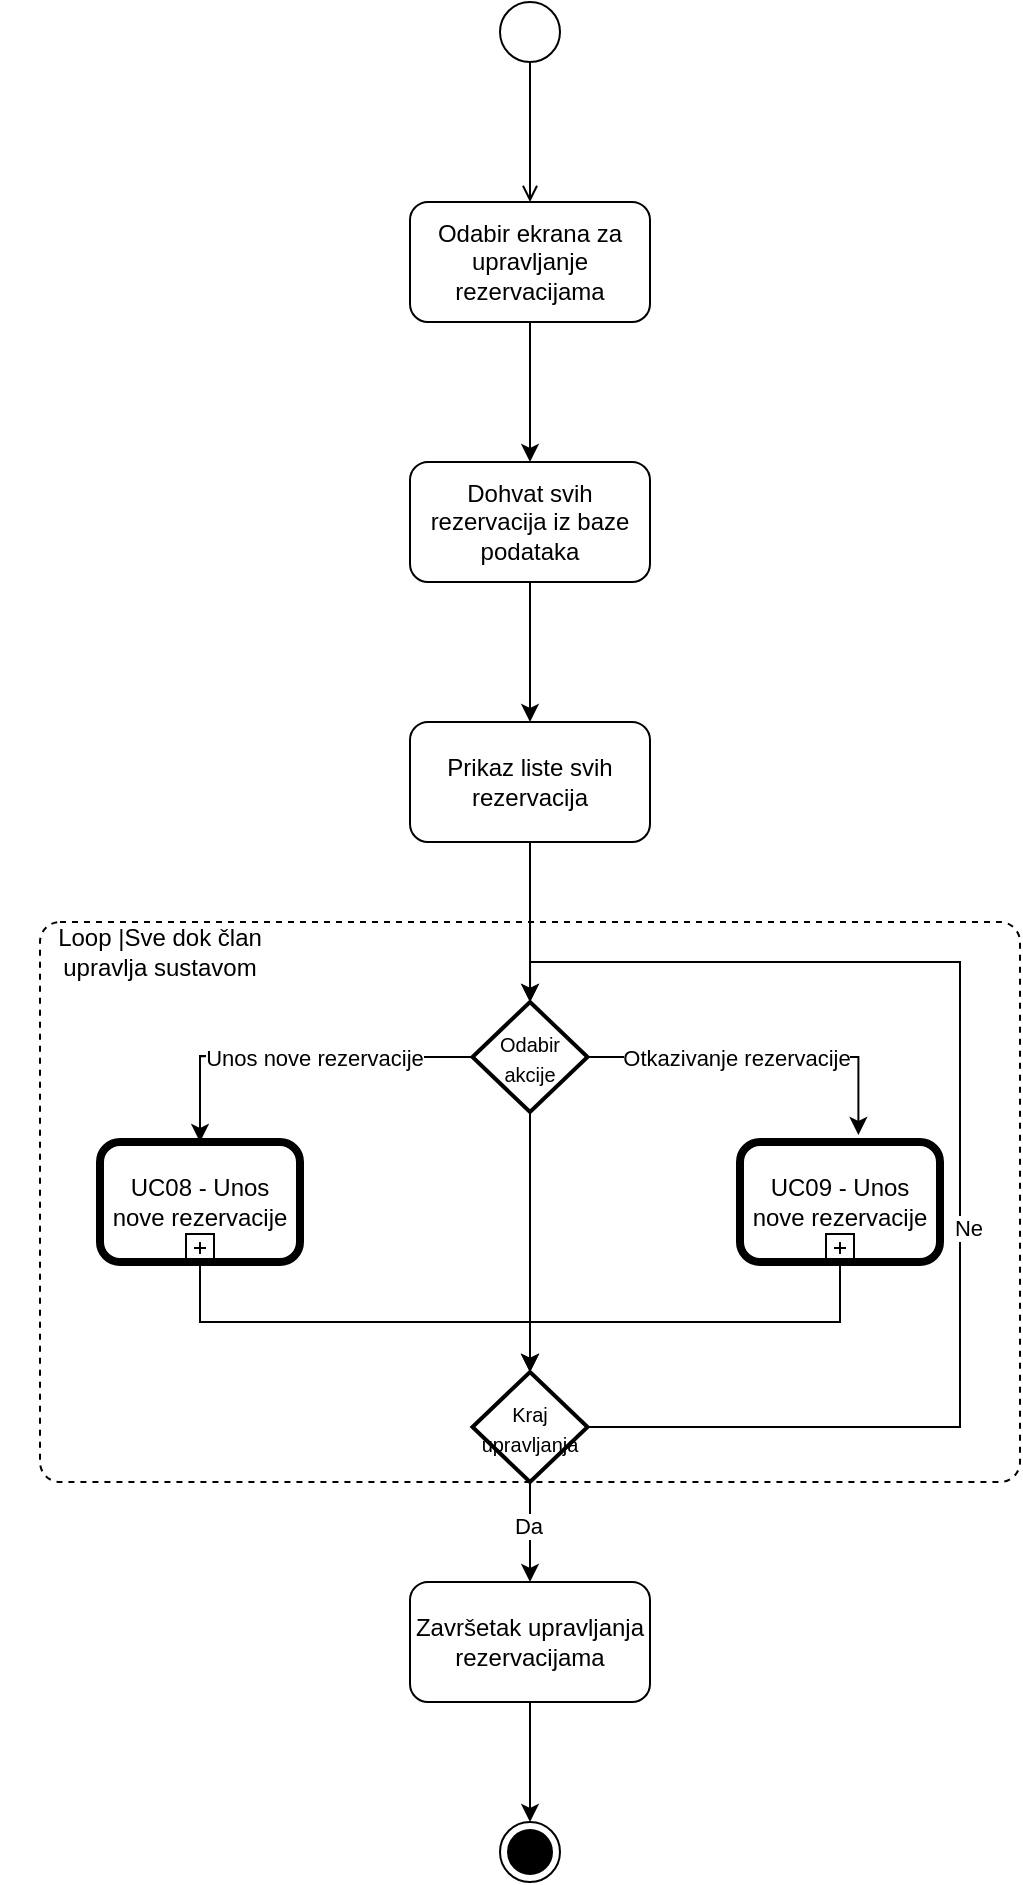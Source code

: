 <mxfile version="24.1.0" type="device">
  <diagram name="Page-1" id="08slAmHaFvXFLs0zb0nz">
    <mxGraphModel dx="1050" dy="621" grid="1" gridSize="10" guides="1" tooltips="1" connect="1" arrows="1" fold="1" page="1" pageScale="1" pageWidth="827" pageHeight="1169" math="0" shadow="0">
      <root>
        <mxCell id="0" />
        <mxCell id="1" parent="0" />
        <mxCell id="-KgLNwUY_77QUvKspgZY-1" value="" style="ellipse;html=1;" parent="1" vertex="1">
          <mxGeometry x="380" y="70" width="30" height="30" as="geometry" />
        </mxCell>
        <mxCell id="-KgLNwUY_77QUvKspgZY-2" value="" style="endArrow=open;html=1;rounded=0;align=center;verticalAlign=top;endFill=0;labelBackgroundColor=none;endSize=6;entryX=0.5;entryY=0;entryDx=0;entryDy=0;" parent="1" source="-KgLNwUY_77QUvKspgZY-1" target="-KgLNwUY_77QUvKspgZY-3" edge="1">
          <mxGeometry relative="1" as="geometry">
            <mxPoint x="395" y="160" as="targetPoint" />
          </mxGeometry>
        </mxCell>
        <mxCell id="-KgLNwUY_77QUvKspgZY-5" style="edgeStyle=orthogonalEdgeStyle;rounded=0;orthogonalLoop=1;jettySize=auto;html=1;exitX=0.5;exitY=1;exitDx=0;exitDy=0;" parent="1" source="-KgLNwUY_77QUvKspgZY-3" target="-KgLNwUY_77QUvKspgZY-4" edge="1">
          <mxGeometry relative="1" as="geometry" />
        </mxCell>
        <mxCell id="-KgLNwUY_77QUvKspgZY-3" value="Odabir ekrana za upravljanje rezervacijama" style="rounded=1;whiteSpace=wrap;html=1;" parent="1" vertex="1">
          <mxGeometry x="335" y="170" width="120" height="60" as="geometry" />
        </mxCell>
        <mxCell id="-KgLNwUY_77QUvKspgZY-7" style="edgeStyle=orthogonalEdgeStyle;rounded=0;orthogonalLoop=1;jettySize=auto;html=1;exitX=0.5;exitY=1;exitDx=0;exitDy=0;entryX=0.5;entryY=0;entryDx=0;entryDy=0;" parent="1" source="-KgLNwUY_77QUvKspgZY-4" target="-KgLNwUY_77QUvKspgZY-6" edge="1">
          <mxGeometry relative="1" as="geometry" />
        </mxCell>
        <mxCell id="-KgLNwUY_77QUvKspgZY-4" value="Dohvat svih rezervacija iz baze podataka" style="rounded=1;whiteSpace=wrap;html=1;" parent="1" vertex="1">
          <mxGeometry x="335" y="300" width="120" height="60" as="geometry" />
        </mxCell>
        <mxCell id="-KgLNwUY_77QUvKspgZY-6" value="Prikaz liste svih rezervacija" style="rounded=1;whiteSpace=wrap;html=1;" parent="1" vertex="1">
          <mxGeometry x="335" y="430" width="120" height="60" as="geometry" />
        </mxCell>
        <mxCell id="-KgLNwUY_77QUvKspgZY-21" style="edgeStyle=orthogonalEdgeStyle;rounded=0;orthogonalLoop=1;jettySize=auto;html=1;exitX=0.5;exitY=1;exitDx=0;exitDy=0;entryX=0.5;entryY=0;entryDx=0;entryDy=0;" parent="1" source="-KgLNwUY_77QUvKspgZY-8" target="-KgLNwUY_77QUvKspgZY-20" edge="1">
          <mxGeometry relative="1" as="geometry" />
        </mxCell>
        <mxCell id="-KgLNwUY_77QUvKspgZY-22" value="Da" style="edgeLabel;html=1;align=center;verticalAlign=middle;resizable=0;points=[];" parent="-KgLNwUY_77QUvKspgZY-21" vertex="1" connectable="0">
          <mxGeometry x="-0.12" y="-1" relative="1" as="geometry">
            <mxPoint as="offset" />
          </mxGeometry>
        </mxCell>
        <mxCell id="-KgLNwUY_77QUvKspgZY-8" value="" style="html=1;align=center;verticalAlign=top;rounded=1;absoluteArcSize=1;arcSize=20;dashed=1;whiteSpace=wrap;" parent="1" vertex="1">
          <mxGeometry x="150" y="530" width="490" height="280" as="geometry" />
        </mxCell>
        <mxCell id="-KgLNwUY_77QUvKspgZY-18" style="edgeStyle=orthogonalEdgeStyle;rounded=0;orthogonalLoop=1;jettySize=auto;html=1;exitX=0;exitY=0.5;exitDx=0;exitDy=0;exitPerimeter=0;entryX=0.5;entryY=0;entryDx=0;entryDy=0;entryPerimeter=0;" parent="1" source="-KgLNwUY_77QUvKspgZY-12" target="-KgLNwUY_77QUvKspgZY-40" edge="1">
          <mxGeometry relative="1" as="geometry">
            <mxPoint x="329.96" y="585" as="sourcePoint" />
            <mxPoint x="234" y="650" as="targetPoint" />
            <Array as="points">
              <mxPoint x="330" y="597" />
              <mxPoint x="230" y="597" />
            </Array>
          </mxGeometry>
        </mxCell>
        <mxCell id="-KgLNwUY_77QUvKspgZY-26" value="Unos nove rezervacije" style="edgeLabel;html=1;align=center;verticalAlign=middle;resizable=0;points=[];" parent="-KgLNwUY_77QUvKspgZY-18" vertex="1" connectable="0">
          <mxGeometry x="-0.111" relative="1" as="geometry">
            <mxPoint as="offset" />
          </mxGeometry>
        </mxCell>
        <mxCell id="-KgLNwUY_77QUvKspgZY-36" style="edgeStyle=orthogonalEdgeStyle;rounded=0;orthogonalLoop=1;jettySize=auto;html=1;exitX=1;exitY=0.5;exitDx=0;exitDy=0;exitPerimeter=0;entryX=0.592;entryY=-0.059;entryDx=0;entryDy=0;entryPerimeter=0;" parent="1" source="-KgLNwUY_77QUvKspgZY-12" target="-KgLNwUY_77QUvKspgZY-44" edge="1">
          <mxGeometry relative="1" as="geometry">
            <mxPoint x="560" y="650" as="targetPoint" />
            <Array as="points">
              <mxPoint x="559" y="598" />
            </Array>
          </mxGeometry>
        </mxCell>
        <mxCell id="-KgLNwUY_77QUvKspgZY-38" value="Otkazivanje rezervacije" style="edgeLabel;html=1;align=center;verticalAlign=middle;resizable=0;points=[];" parent="-KgLNwUY_77QUvKspgZY-36" vertex="1" connectable="0">
          <mxGeometry x="-0.155" y="-4" relative="1" as="geometry">
            <mxPoint y="-4" as="offset" />
          </mxGeometry>
        </mxCell>
        <mxCell id="-KgLNwUY_77QUvKspgZY-12" value="&lt;font style=&quot;font-size: 10px;&quot;&gt;Odabir akcije&lt;/font&gt;" style="strokeWidth=2;html=1;shape=mxgraph.flowchart.decision;whiteSpace=wrap;" parent="1" vertex="1">
          <mxGeometry x="366.25" y="570" width="57.5" height="55" as="geometry" />
        </mxCell>
        <mxCell id="-KgLNwUY_77QUvKspgZY-15" value="Loop |Sve dok član&lt;div&gt;upravlja sustavom&lt;/div&gt;" style="text;html=1;align=center;verticalAlign=middle;whiteSpace=wrap;rounded=0;" parent="1" vertex="1">
          <mxGeometry x="130" y="540" width="160" height="10" as="geometry" />
        </mxCell>
        <mxCell id="-KgLNwUY_77QUvKspgZY-19" value="&lt;font style=&quot;font-size: 10px;&quot;&gt;Kraj upravljanja&lt;/font&gt;" style="strokeWidth=2;html=1;shape=mxgraph.flowchart.decision;whiteSpace=wrap;" parent="1" vertex="1">
          <mxGeometry x="366.25" y="755" width="57.5" height="55" as="geometry" />
        </mxCell>
        <mxCell id="-KgLNwUY_77QUvKspgZY-46" style="edgeStyle=orthogonalEdgeStyle;rounded=0;orthogonalLoop=1;jettySize=auto;html=1;exitX=0.5;exitY=1;exitDx=0;exitDy=0;" parent="1" source="-KgLNwUY_77QUvKspgZY-20" target="-KgLNwUY_77QUvKspgZY-45" edge="1">
          <mxGeometry relative="1" as="geometry" />
        </mxCell>
        <mxCell id="-KgLNwUY_77QUvKspgZY-20" value="Završetak upravljanja rezervacijama" style="rounded=1;whiteSpace=wrap;html=1;" parent="1" vertex="1">
          <mxGeometry x="335" y="860" width="120" height="60" as="geometry" />
        </mxCell>
        <mxCell id="-KgLNwUY_77QUvKspgZY-13" style="edgeStyle=orthogonalEdgeStyle;rounded=0;orthogonalLoop=1;jettySize=auto;html=1;exitX=0.5;exitY=1;exitDx=0;exitDy=0;" parent="1" source="-KgLNwUY_77QUvKspgZY-6" target="-KgLNwUY_77QUvKspgZY-12" edge="1">
          <mxGeometry relative="1" as="geometry" />
        </mxCell>
        <mxCell id="-KgLNwUY_77QUvKspgZY-23" style="edgeStyle=orthogonalEdgeStyle;rounded=0;orthogonalLoop=1;jettySize=auto;html=1;exitX=1;exitY=0.5;exitDx=0;exitDy=0;exitPerimeter=0;entryX=0.5;entryY=0;entryDx=0;entryDy=0;entryPerimeter=0;" parent="1" source="-KgLNwUY_77QUvKspgZY-19" target="-KgLNwUY_77QUvKspgZY-12" edge="1">
          <mxGeometry relative="1" as="geometry">
            <Array as="points">
              <mxPoint x="610" y="783" />
              <mxPoint x="610" y="550" />
              <mxPoint x="395" y="550" />
            </Array>
          </mxGeometry>
        </mxCell>
        <mxCell id="-KgLNwUY_77QUvKspgZY-24" value="Ne" style="edgeLabel;html=1;align=center;verticalAlign=middle;resizable=0;points=[];" parent="-KgLNwUY_77QUvKspgZY-23" vertex="1" connectable="0">
          <mxGeometry x="-0.123" y="-4" relative="1" as="geometry">
            <mxPoint as="offset" />
          </mxGeometry>
        </mxCell>
        <mxCell id="-KgLNwUY_77QUvKspgZY-25" style="edgeStyle=orthogonalEdgeStyle;rounded=0;orthogonalLoop=1;jettySize=auto;html=1;exitX=0.5;exitY=1;exitDx=0;exitDy=0;entryX=0.5;entryY=0;entryDx=0;entryDy=0;entryPerimeter=0;exitPerimeter=0;" parent="1" source="-KgLNwUY_77QUvKspgZY-40" target="-KgLNwUY_77QUvKspgZY-19" edge="1">
          <mxGeometry relative="1" as="geometry">
            <mxPoint x="230" y="710" as="sourcePoint" />
            <Array as="points">
              <mxPoint x="230" y="730" />
              <mxPoint x="395" y="730" />
            </Array>
          </mxGeometry>
        </mxCell>
        <mxCell id="-KgLNwUY_77QUvKspgZY-34" style="edgeStyle=orthogonalEdgeStyle;rounded=0;orthogonalLoop=1;jettySize=auto;html=1;exitX=0.5;exitY=1;exitDx=0;exitDy=0;exitPerimeter=0;entryX=0.5;entryY=0;entryDx=0;entryDy=0;entryPerimeter=0;" parent="1" source="-KgLNwUY_77QUvKspgZY-12" target="-KgLNwUY_77QUvKspgZY-19" edge="1">
          <mxGeometry relative="1" as="geometry" />
        </mxCell>
        <mxCell id="-KgLNwUY_77QUvKspgZY-37" style="edgeStyle=orthogonalEdgeStyle;rounded=0;orthogonalLoop=1;jettySize=auto;html=1;exitX=0.5;exitY=1;exitDx=0;exitDy=0;entryX=0.5;entryY=0;entryDx=0;entryDy=0;entryPerimeter=0;exitPerimeter=0;" parent="1" source="-KgLNwUY_77QUvKspgZY-44" target="-KgLNwUY_77QUvKspgZY-19" edge="1">
          <mxGeometry relative="1" as="geometry">
            <mxPoint x="540" y="710" as="sourcePoint" />
            <Array as="points">
              <mxPoint x="550" y="730" />
              <mxPoint x="395" y="730" />
            </Array>
          </mxGeometry>
        </mxCell>
        <mxCell id="-KgLNwUY_77QUvKspgZY-40" value="UC08 - Unos nove rezervacije" style="points=[[0.25,0,0],[0.5,0,0],[0.75,0,0],[1,0.25,0],[1,0.5,0],[1,0.75,0],[0.75,1,0],[0.5,1,0],[0.25,1,0],[0,0.75,0],[0,0.5,0],[0,0.25,0]];shape=mxgraph.bpmn.task;whiteSpace=wrap;rectStyle=rounded;size=10;bpmnShapeType=call;isLoopSub=1;" parent="1" vertex="1">
          <mxGeometry x="180" y="640" width="100" height="60" as="geometry" />
        </mxCell>
        <mxCell id="-KgLNwUY_77QUvKspgZY-44" value="UC09 - Unos nove rezervacije" style="points=[[0.25,0,0],[0.5,0,0],[0.75,0,0],[1,0.25,0],[1,0.5,0],[1,0.75,0],[0.75,1,0],[0.5,1,0],[0.25,1,0],[0,0.75,0],[0,0.5,0],[0,0.25,0]];shape=mxgraph.bpmn.task;whiteSpace=wrap;rectStyle=rounded;size=10;bpmnShapeType=call;isLoopSub=1;" parent="1" vertex="1">
          <mxGeometry x="500" y="640" width="100" height="60" as="geometry" />
        </mxCell>
        <mxCell id="-KgLNwUY_77QUvKspgZY-45" value="" style="ellipse;html=1;shape=endState;fillColor=strokeColor;" parent="1" vertex="1">
          <mxGeometry x="380" y="980" width="30" height="30" as="geometry" />
        </mxCell>
      </root>
    </mxGraphModel>
  </diagram>
</mxfile>
